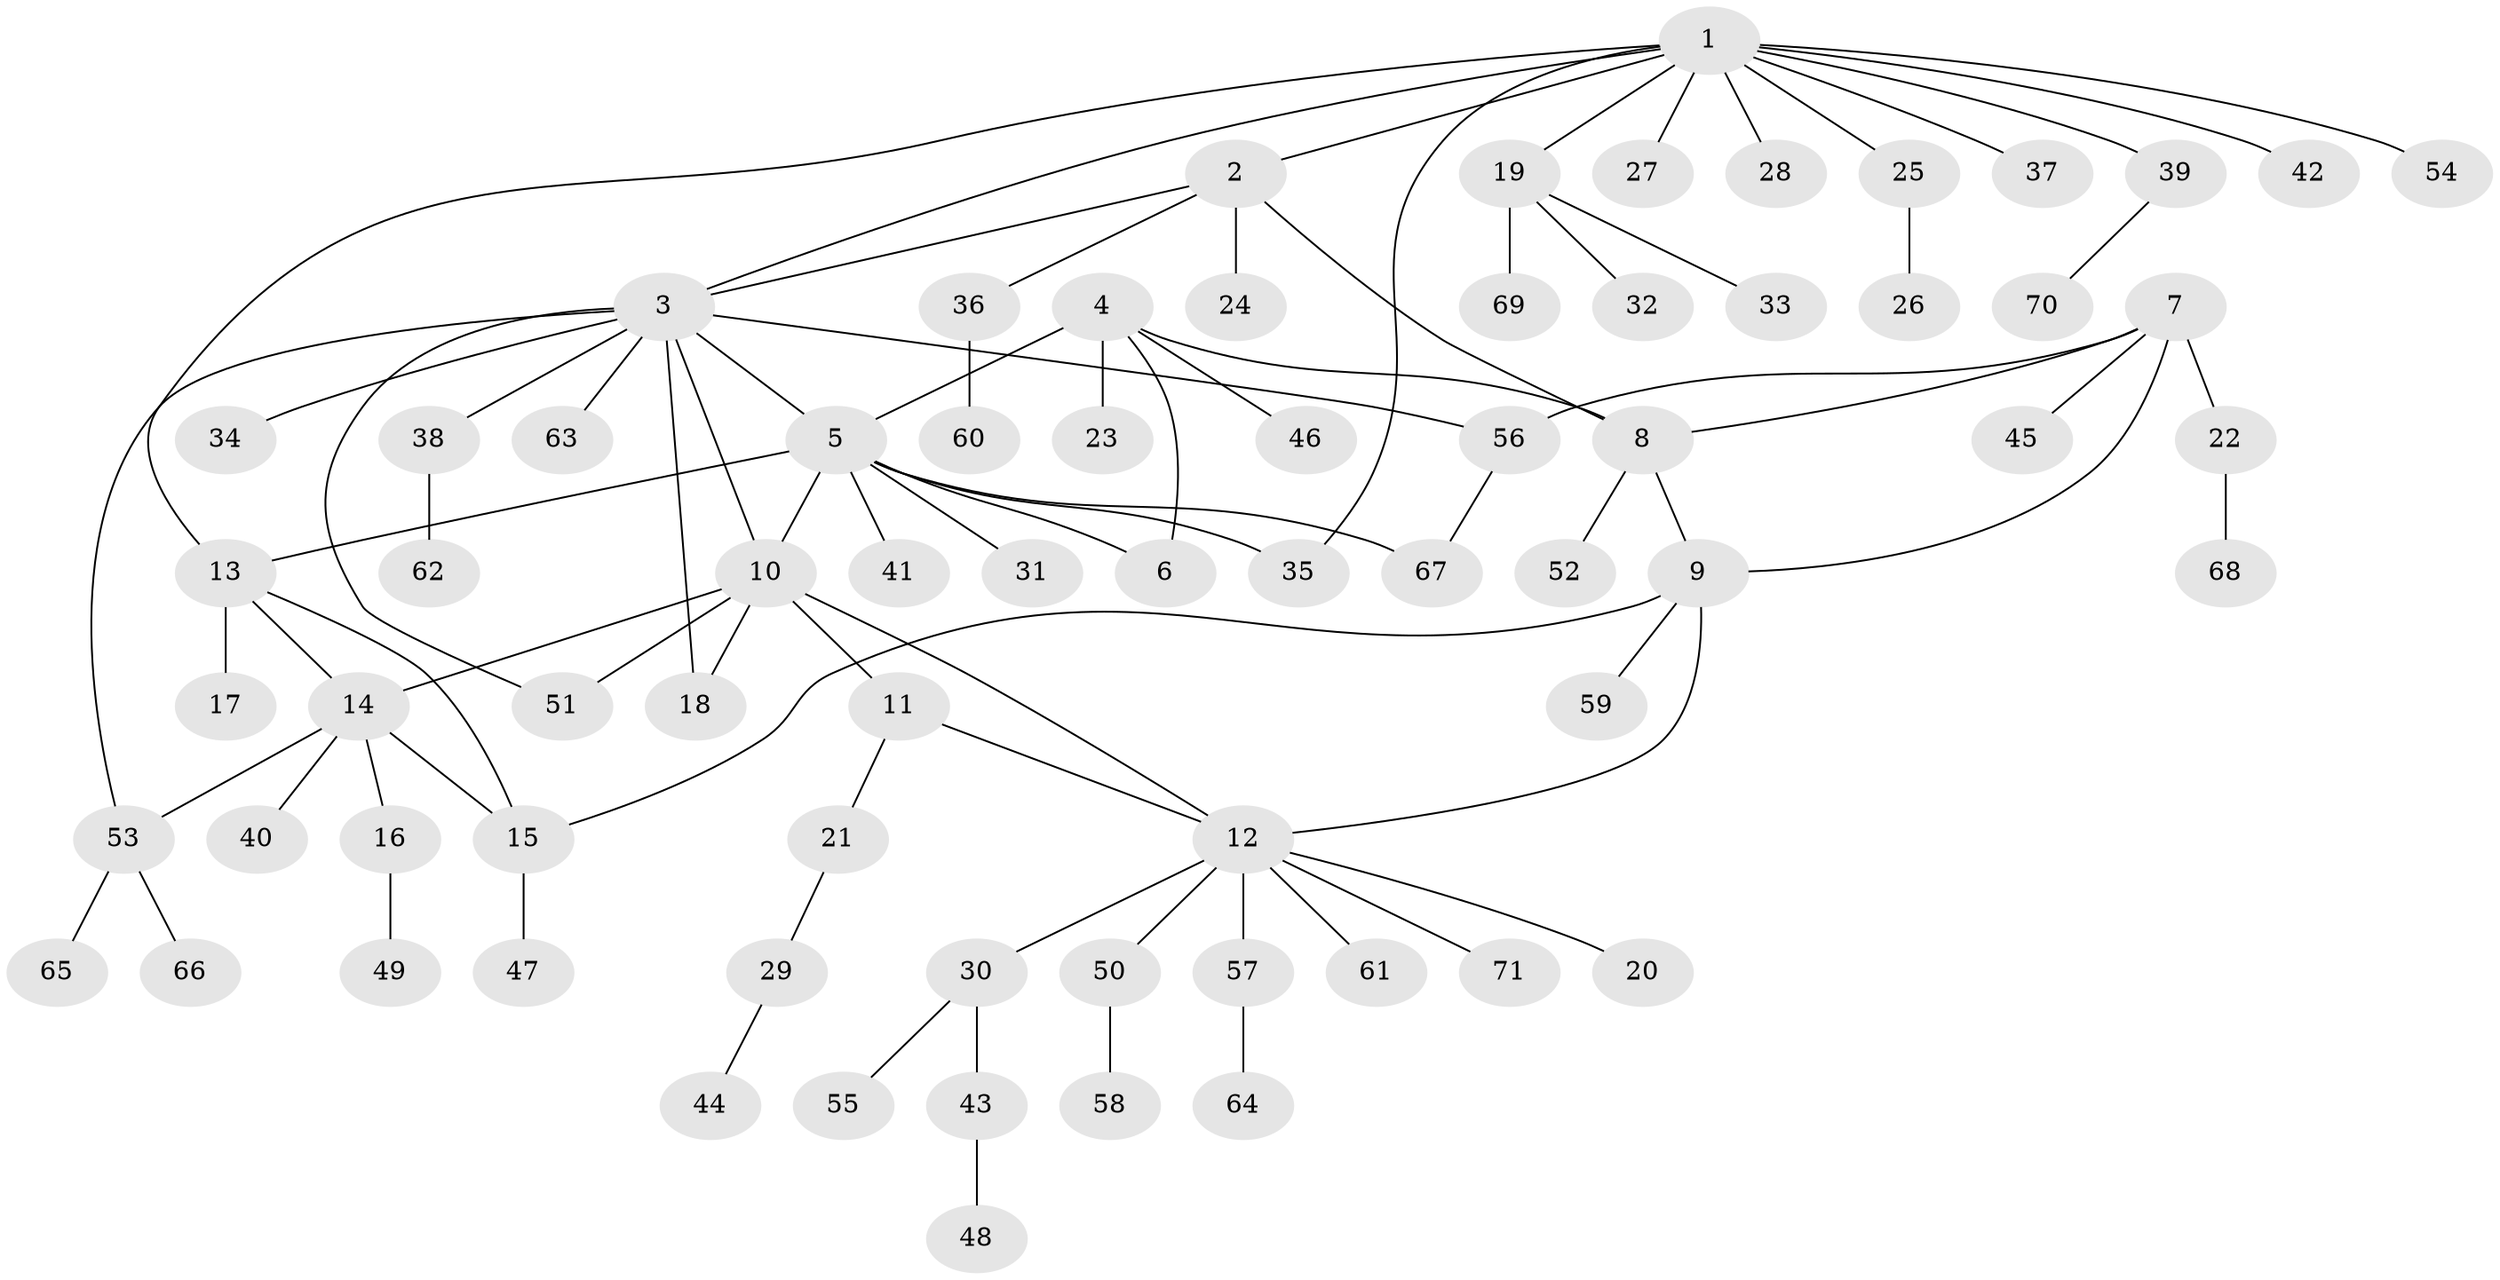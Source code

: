 // coarse degree distribution, {1: 0.45454545454545453, 9: 0.09090909090909091, 2: 0.18181818181818182, 4: 0.09090909090909091, 3: 0.09090909090909091, 6: 0.09090909090909091}
// Generated by graph-tools (version 1.1) at 2025/37/03/04/25 23:37:46]
// undirected, 71 vertices, 87 edges
graph export_dot {
  node [color=gray90,style=filled];
  1;
  2;
  3;
  4;
  5;
  6;
  7;
  8;
  9;
  10;
  11;
  12;
  13;
  14;
  15;
  16;
  17;
  18;
  19;
  20;
  21;
  22;
  23;
  24;
  25;
  26;
  27;
  28;
  29;
  30;
  31;
  32;
  33;
  34;
  35;
  36;
  37;
  38;
  39;
  40;
  41;
  42;
  43;
  44;
  45;
  46;
  47;
  48;
  49;
  50;
  51;
  52;
  53;
  54;
  55;
  56;
  57;
  58;
  59;
  60;
  61;
  62;
  63;
  64;
  65;
  66;
  67;
  68;
  69;
  70;
  71;
  1 -- 2;
  1 -- 3;
  1 -- 13;
  1 -- 19;
  1 -- 25;
  1 -- 27;
  1 -- 28;
  1 -- 35;
  1 -- 37;
  1 -- 39;
  1 -- 42;
  1 -- 54;
  2 -- 3;
  2 -- 8;
  2 -- 24;
  2 -- 36;
  3 -- 5;
  3 -- 10;
  3 -- 18;
  3 -- 34;
  3 -- 38;
  3 -- 51;
  3 -- 53;
  3 -- 56;
  3 -- 63;
  4 -- 5;
  4 -- 6;
  4 -- 8;
  4 -- 23;
  4 -- 46;
  5 -- 6;
  5 -- 10;
  5 -- 13;
  5 -- 31;
  5 -- 35;
  5 -- 41;
  5 -- 67;
  7 -- 8;
  7 -- 9;
  7 -- 22;
  7 -- 45;
  7 -- 56;
  8 -- 9;
  8 -- 52;
  9 -- 12;
  9 -- 15;
  9 -- 59;
  10 -- 11;
  10 -- 12;
  10 -- 14;
  10 -- 18;
  10 -- 51;
  11 -- 12;
  11 -- 21;
  12 -- 20;
  12 -- 30;
  12 -- 50;
  12 -- 57;
  12 -- 61;
  12 -- 71;
  13 -- 14;
  13 -- 15;
  13 -- 17;
  14 -- 15;
  14 -- 16;
  14 -- 40;
  14 -- 53;
  15 -- 47;
  16 -- 49;
  19 -- 32;
  19 -- 33;
  19 -- 69;
  21 -- 29;
  22 -- 68;
  25 -- 26;
  29 -- 44;
  30 -- 43;
  30 -- 55;
  36 -- 60;
  38 -- 62;
  39 -- 70;
  43 -- 48;
  50 -- 58;
  53 -- 65;
  53 -- 66;
  56 -- 67;
  57 -- 64;
}
